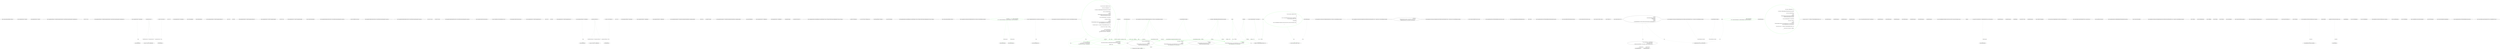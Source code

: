 digraph  {
m0_7 [cluster="System.Linq.Enumerable.Empty<TResult>()", file="ParserResult.cs", label="Entry System.Linq.Enumerable.Empty<TResult>()", span="0-0"];
m0_18 [cluster="CommandLine.Parsed<T>.Parsed(T)", file="ParserResult.cs", label="Entry CommandLine.Parsed<T>.Parsed(T)", span="100-100"];
m0_19 [cluster="CommandLine.Parsed<T>.Parsed(T)", file="ParserResult.cs", label="Exit CommandLine.Parsed<T>.Parsed(T)", span="100-100"];
m0_37 [cluster="CommandLine.NotParsed<T>.NotParsed(CommandLine.TypeInfo, System.Collections.Generic.IEnumerable<CommandLine.Error>)", file="ParserResult.cs", label="Entry CommandLine.NotParsed<T>.NotParsed(CommandLine.TypeInfo, System.Collections.Generic.IEnumerable<CommandLine.Error>)", span="163-163"];
m0_38 [cluster="CommandLine.NotParsed<T>.NotParsed(CommandLine.TypeInfo, System.Collections.Generic.IEnumerable<CommandLine.Error>)", file="ParserResult.cs", label="this.errors = errors", span="166-166"];
m0_39 [cluster="CommandLine.NotParsed<T>.NotParsed(CommandLine.TypeInfo, System.Collections.Generic.IEnumerable<CommandLine.Error>)", file="ParserResult.cs", label="Exit CommandLine.NotParsed<T>.NotParsed(CommandLine.TypeInfo, System.Collections.Generic.IEnumerable<CommandLine.Error>)", span="163-163"];
m0_20 [cluster="CommandLine.Parsed<T>.Equals(object)", file="ParserResult.cs", label="Entry CommandLine.Parsed<T>.Equals(object)", span="118-118"];
m0_21 [cluster="CommandLine.Parsed<T>.Equals(object)", file="ParserResult.cs", label="var other = obj as Parsed<T>", span="120-120"];
m0_24 [cluster="CommandLine.Parsed<T>.Equals(object)", file="ParserResult.cs", label="return base.Equals(obj);", span="126-126"];
m0_22 [cluster="CommandLine.Parsed<T>.Equals(object)", file="ParserResult.cs", label="other != null", span="121-121"];
m0_23 [cluster="CommandLine.Parsed<T>.Equals(object)", file="ParserResult.cs", label="return Equals(other);", span="123-123"];
m0_25 [cluster="CommandLine.Parsed<T>.Equals(object)", file="ParserResult.cs", label="Exit CommandLine.Parsed<T>.Equals(object)", span="118-118"];
m0_54 [cluster="Unk.SequenceEqual", file="ParserResult.cs", label="Entry Unk.SequenceEqual", span=""];
m0_27 [cluster="object.Equals(object)", file="ParserResult.cs", label="Entry object.Equals(object)", span="0-0"];
m0_46 [cluster="CommandLine.NotParsed<T>.Equals(CommandLine.NotParsed<T>)", file="ParserResult.cs", label="Entry CommandLine.NotParsed<T>.Equals(CommandLine.NotParsed<T>)", span="208-208"];
m0_50 [cluster="CommandLine.NotParsed<T>.Equals(CommandLine.NotParsed<T>)", file="ParserResult.cs", label="other == null", span="210-210"];
m0_51 [cluster="CommandLine.NotParsed<T>.Equals(CommandLine.NotParsed<T>)", file="ParserResult.cs", label="return false;", span="212-212"];
m0_53 [cluster="CommandLine.NotParsed<T>.Equals(CommandLine.NotParsed<T>)", file="ParserResult.cs", label="Exit CommandLine.NotParsed<T>.Equals(CommandLine.NotParsed<T>)", span="208-208"];
m0_15 [cluster="CommandLine.Parsed<T>.Parsed(T, CommandLine.TypeInfo)", file="ParserResult.cs", label="Entry CommandLine.Parsed<T>.Parsed(T, CommandLine.TypeInfo)", span="94-94"];
m0_16 [cluster="CommandLine.Parsed<T>.Parsed(T, CommandLine.TypeInfo)", file="ParserResult.cs", label="this.value = value", span="97-97"];
m0_17 [cluster="CommandLine.Parsed<T>.Parsed(T, CommandLine.TypeInfo)", file="ParserResult.cs", label="Exit CommandLine.Parsed<T>.Parsed(T, CommandLine.TypeInfo)", span="94-94"];
m0_36 [cluster="System.Enum.Equals(object)", file="ParserResult.cs", label="Entry System.Enum.Equals(object)", span="0-0"];
m0_8 [cluster="CommandLine.TypeInfo.Create(System.Type, System.Collections.Generic.IEnumerable<System.Type>)", file="ParserResult.cs", label="Entry CommandLine.TypeInfo.Create(System.Type, System.Collections.Generic.IEnumerable<System.Type>)", span="34-34"];
m0_9 [cluster="CommandLine.TypeInfo.Create(System.Type, System.Collections.Generic.IEnumerable<System.Type>)", file="ParserResult.cs", label="return new TypeInfo(current, choices);", span="36-36"];
m0_10 [cluster="CommandLine.TypeInfo.Create(System.Type, System.Collections.Generic.IEnumerable<System.Type>)", file="ParserResult.cs", label="Exit CommandLine.TypeInfo.Create(System.Type, System.Collections.Generic.IEnumerable<System.Type>)", span="34-34"];
m0_0 [cluster="CommandLine.TypeInfo.TypeInfo(System.Type, System.Collections.Generic.IEnumerable<System.Type>)", file="ParserResult.cs", label="Entry CommandLine.TypeInfo.TypeInfo(System.Type, System.Collections.Generic.IEnumerable<System.Type>)", span="13-13"];
m0_1 [cluster="CommandLine.TypeInfo.TypeInfo(System.Type, System.Collections.Generic.IEnumerable<System.Type>)", file="ParserResult.cs", label="this.current = current", span="15-15"];
m0_2 [cluster="CommandLine.TypeInfo.TypeInfo(System.Type, System.Collections.Generic.IEnumerable<System.Type>)", file="ParserResult.cs", label="this.choices = choices", span="16-16"];
m0_3 [cluster="CommandLine.TypeInfo.TypeInfo(System.Type, System.Collections.Generic.IEnumerable<System.Type>)", file="ParserResult.cs", label="Exit CommandLine.TypeInfo.TypeInfo(System.Type, System.Collections.Generic.IEnumerable<System.Type>)", span="13-13"];
m0_4 [cluster="CommandLine.TypeInfo.Create(System.Type)", file="ParserResult.cs", label="Entry CommandLine.TypeInfo.Create(System.Type)", span="29-29"];
m0_5 [cluster="CommandLine.TypeInfo.Create(System.Type)", file="ParserResult.cs", label="return new TypeInfo(current, Enumerable.Empty<Type>());", span="31-31"];
m0_6 [cluster="CommandLine.TypeInfo.Create(System.Type)", file="ParserResult.cs", label="Exit CommandLine.TypeInfo.Create(System.Type)", span="29-29"];
m0_26 [cluster="CommandLine.Parsed<T>.Equals(CommandLine.Parsed<T>)", file="ParserResult.cs", label="Entry CommandLine.Parsed<T>.Equals(CommandLine.Parsed<T>)", span="143-143"];
m0_32 [cluster="CommandLine.Parsed<T>.Equals(CommandLine.Parsed<T>)", file="ParserResult.cs", label="other == null", span="145-145"];
m0_33 [cluster="CommandLine.Parsed<T>.Equals(CommandLine.Parsed<T>)", file="ParserResult.cs", label="return false;", span="147-147"];
m0_35 [cluster="CommandLine.Parsed<T>.Equals(CommandLine.Parsed<T>)", file="ParserResult.cs", label="Exit CommandLine.Parsed<T>.Equals(CommandLine.Parsed<T>)", span="143-143"];
m0_40 [cluster="CommandLine.NotParsed<T>.Equals(object)", file="ParserResult.cs", label="Entry CommandLine.NotParsed<T>.Equals(object)", span="182-182"];
m0_41 [cluster="CommandLine.NotParsed<T>.Equals(object)", file="ParserResult.cs", label="var other = obj as NotParsed<T>", span="184-184"];
m0_44 [cluster="CommandLine.NotParsed<T>.Equals(object)", file="ParserResult.cs", label="return base.Equals(obj);", span="190-190"];
m0_42 [cluster="CommandLine.NotParsed<T>.Equals(object)", file="ParserResult.cs", label="other != null", span="185-185"];
m0_43 [cluster="CommandLine.NotParsed<T>.Equals(object)", file="ParserResult.cs", label="return Equals(other);", span="187-187"];
m0_45 [cluster="CommandLine.NotParsed<T>.Equals(object)", file="ParserResult.cs", label="Exit CommandLine.NotParsed<T>.Equals(object)", span="182-182"];
m0_47 [cluster="CommandLine.NotParsed<T>.GetHashCode()", file="ParserResult.cs", label="Entry CommandLine.NotParsed<T>.GetHashCode()", span="197-197"];
m0_48 [cluster="CommandLine.NotParsed<T>.GetHashCode()", file="ParserResult.cs", label="return new { Tag, Errors }.GetHashCode();", span="200-200"];
m0_49 [cluster="CommandLine.NotParsed<T>.GetHashCode()", file="ParserResult.cs", label="Exit CommandLine.NotParsed<T>.GetHashCode()", span="197-197"];
m0_11 [cluster="CommandLine.ParserResult<T>.ParserResult(CommandLine.ParserResultType, CommandLine.TypeInfo)", file="ParserResult.cs", label="Entry CommandLine.ParserResult<T>.ParserResult(CommandLine.ParserResultType, CommandLine.TypeInfo)", span="66-66"];
m0_12 [cluster="CommandLine.ParserResult<T>.ParserResult(CommandLine.ParserResultType, CommandLine.TypeInfo)", file="ParserResult.cs", label="this.tag = tag", span="68-68"];
m0_13 [cluster="CommandLine.ParserResult<T>.ParserResult(CommandLine.ParserResultType, CommandLine.TypeInfo)", file="ParserResult.cs", label="this.typeInfo = typeInfo", span="69-69"];
m0_14 [cluster="CommandLine.ParserResult<T>.ParserResult(CommandLine.ParserResultType, CommandLine.TypeInfo)", file="ParserResult.cs", label="Exit CommandLine.ParserResult<T>.ParserResult(CommandLine.ParserResultType, CommandLine.TypeInfo)", span="66-66"];
m0_31 [cluster="object.GetHashCode()", file="ParserResult.cs", label="Entry object.GetHashCode()", span="0-0"];
m0_28 [cluster="CommandLine.Parsed<T>.GetHashCode()", file="ParserResult.cs", label="Entry CommandLine.Parsed<T>.GetHashCode()", span="133-133"];
m0_29 [cluster="CommandLine.Parsed<T>.GetHashCode()", file="ParserResult.cs", label="return new { Tag, Value }.GetHashCode();", span="135-135"];
m0_30 [cluster="CommandLine.Parsed<T>.GetHashCode()", file="ParserResult.cs", label="Exit CommandLine.Parsed<T>.GetHashCode()", span="133-133"];
m0_55 [file="ParserResult.cs", label="CommandLine.TypeInfo", span=""];
m0_56 [file="ParserResult.cs", label="CommandLine.ParserResult<T>", span=""];
m0_57 [file="ParserResult.cs", label="CommandLine.Parsed<T>", span=""];
m0_58 [file="ParserResult.cs", label="CommandLine.NotParsed<T>", span=""];
m1_0 [cluster="CommandLine.Infrastructure.ResultExtensions.SuccessfulMessages<TSuccess, TMessage>(RailwaySharp.ErrorHandling.Result<TSuccess, TMessage>)", file="ResultExtensions.cs", label="Entry CommandLine.Infrastructure.ResultExtensions.SuccessfulMessages<TSuccess, TMessage>(RailwaySharp.ErrorHandling.Result<TSuccess, TMessage>)", span="12-12"];
m1_1 [cluster="CommandLine.Infrastructure.ResultExtensions.SuccessfulMessages<TSuccess, TMessage>(RailwaySharp.ErrorHandling.Result<TSuccess, TMessage>)", file="ResultExtensions.cs", label="result.Tag == ResultType.Ok", span="14-14"];
m1_2 [cluster="CommandLine.Infrastructure.ResultExtensions.SuccessfulMessages<TSuccess, TMessage>(RailwaySharp.ErrorHandling.Result<TSuccess, TMessage>)", file="ResultExtensions.cs", label="var ok = (Ok<TSuccess, TMessage>)result", span="16-16"];
m1_4 [cluster="CommandLine.Infrastructure.ResultExtensions.SuccessfulMessages<TSuccess, TMessage>(RailwaySharp.ErrorHandling.Result<TSuccess, TMessage>)", file="ResultExtensions.cs", label="return Enumerable.Empty<TMessage>();", span="19-19"];
m1_3 [cluster="CommandLine.Infrastructure.ResultExtensions.SuccessfulMessages<TSuccess, TMessage>(RailwaySharp.ErrorHandling.Result<TSuccess, TMessage>)", file="ResultExtensions.cs", label="return ok.Value.Messages;", span="17-17"];
m1_5 [cluster="CommandLine.Infrastructure.ResultExtensions.SuccessfulMessages<TSuccess, TMessage>(RailwaySharp.ErrorHandling.Result<TSuccess, TMessage>)", file="ResultExtensions.cs", label="Exit CommandLine.Infrastructure.ResultExtensions.SuccessfulMessages<TSuccess, TMessage>(RailwaySharp.ErrorHandling.Result<TSuccess, TMessage>)", span="12-12"];
m1_6 [cluster="System.Linq.Enumerable.Empty<TResult>()", file="ResultExtensions.cs", label="Entry System.Linq.Enumerable.Empty<TResult>()", span="0-0"];
m2_4 [cluster="CommandLine.Core.TypeConverter.ChangeTypeScalar(string, System.Type, System.Globalization.CultureInfo)", file="TypeConverter.cs", label="Entry CommandLine.Core.TypeConverter.ChangeTypeScalar(string, System.Type, System.Globalization.CultureInfo)", span="36-36"];
m2_32 [cluster="CommandLine.Core.TypeConverter.ChangeTypeScalar(string, System.Type, System.Globalization.CultureInfo)", color=green, community=0, file="TypeConverter.cs", label="result.Match(_ => { }, e => e.RethrowWhenAbsentIn(\r\n                new[] { typeof(InvalidCastException), typeof(FormatException), typeof(OverflowException) }))", prediction=0, span="39-40"];
m2_31 [cluster="CommandLine.Core.TypeConverter.ChangeTypeScalar(string, System.Type, System.Globalization.CultureInfo)", file="TypeConverter.cs", label="var result = ChangeTypeScalarImpl(value, conversionType, conversionCulture)", span="38-38"];
m2_33 [cluster="CommandLine.Core.TypeConverter.ChangeTypeScalar(string, System.Type, System.Globalization.CultureInfo)", file="TypeConverter.cs", label="return Maybe.OfEither(result);", span="41-41"];
m2_34 [cluster="CommandLine.Core.TypeConverter.ChangeTypeScalar(string, System.Type, System.Globalization.CultureInfo)", file="TypeConverter.cs", label="Exit CommandLine.Core.TypeConverter.ChangeTypeScalar(string, System.Type, System.Globalization.CultureInfo)", span="36-36"];
m2_35 [cluster="CommandLine.Core.TypeConverter.ChangeTypeScalarImpl(string, System.Type, System.Globalization.CultureInfo)", file="TypeConverter.cs", label="Entry CommandLine.Core.TypeConverter.ChangeTypeScalarImpl(string, System.Type, System.Globalization.CultureInfo)", span="44-44"];
m2_44 [cluster="CommandLine.Core.TypeConverter.ChangeTypeScalarImpl(string, System.Type, System.Globalization.CultureInfo)", color=green, community=0, file="TypeConverter.cs", label="Func<string, object> changeType = input =>\r\n            {\r\n                Func<object> safeChangeType = () =>\r\n                {\r\n                    var isFsOption = ReflectionHelper.IsFSharpOptionType(conversionType);\r\n\r\n                    Func<Type> getUnderlyingType =\r\n                        () =>\r\n                            isFsOption\r\n                                ? FSharpOptionHelper.GetUnderlyingType(conversionType)\r\n                                : Nullable.GetUnderlyingType(conversionType);\r\n\r\n                    var type = getUnderlyingType() ?? conversionType;\r\n\r\n                    Func<object> withValue =\r\n                        () =>\r\n                            isFsOption\r\n                                ? FSharpOptionHelper.Some(type, Convert.ChangeType(input, type, conversionCulture))\r\n                                : Convert.ChangeType(input, type, conversionCulture);\r\n\r\n                    Func<object> empty = () => isFsOption ? FSharpOptionHelper.None(type) : null;\r\n\r\n                    return (input == null) ? empty() : withValue();\r\n                };\r\n\r\n                return input.IsBooleanString()\r\n                    ? input.ToBoolean() : conversionType.IsEnum\r\n                        ? input.ToEnum(conversionType) : safeChangeType();\r\n            }", prediction=1, span="46-74"];
m2_45 [cluster="CommandLine.Core.TypeConverter.ChangeTypeScalarImpl(string, System.Type, System.Globalization.CultureInfo)", color=green, community=0, file="TypeConverter.cs", label="Func<string, object> makeType = input =>\r\n            {\r\n                try\r\n                {\r\n                    var ctor = conversionType.GetConstructor(new[] { typeof(string) });\r\n                    return ctor.Invoke(new object[] { input });\r\n                }\r\n                catch (Exception)\r\n                {\r\n                    throw new FormatException(''Destination conversion type must have a constructor that accepts a string.'');\r\n                }\r\n            }", prediction=2, span="76-87"];
m2_46 [cluster="CommandLine.Core.TypeConverter.ChangeTypeScalarImpl(string, System.Type, System.Globalization.CultureInfo)", color=green, community=0, file="TypeConverter.cs", label="return Either.Protect(\r\n                conversionType.IsPrimitiveEx() || ReflectionHelper.IsFSharpOptionType(conversionType)\r\n                    ? changeType\r\n                    : makeType, value);", prediction=1, span="89-92"];
m2_47 [cluster="CommandLine.Core.TypeConverter.ChangeTypeScalarImpl(string, System.Type, System.Globalization.CultureInfo)", file="TypeConverter.cs", label="Exit CommandLine.Core.TypeConverter.ChangeTypeScalarImpl(string, System.Type, System.Globalization.CultureInfo)", span="44-44"];
m2_0 [cluster="CommandLine.Core.TypeConverter.ChangeType(System.Collections.Generic.IEnumerable<string>, System.Type, bool, System.Globalization.CultureInfo)", file="TypeConverter.cs", label="Entry CommandLine.Core.TypeConverter.ChangeType(System.Collections.Generic.IEnumerable<string>, System.Type, bool, System.Globalization.CultureInfo)", span="13-13"];
m2_1 [cluster="CommandLine.Core.TypeConverter.ChangeType(System.Collections.Generic.IEnumerable<string>, System.Type, bool, System.Globalization.CultureInfo)", file="TypeConverter.cs", label="return scalar\r\n                ? ChangeTypeScalar(values.Single(), conversionType, conversionCulture)\r\n                : ChangeTypeSequence(values, conversionType, conversionCulture);", span="15-17"];
m2_2 [cluster="CommandLine.Core.TypeConverter.ChangeType(System.Collections.Generic.IEnumerable<string>, System.Type, bool, System.Globalization.CultureInfo)", file="TypeConverter.cs", label="Exit CommandLine.Core.TypeConverter.ChangeType(System.Collections.Generic.IEnumerable<string>, System.Type, bool, System.Globalization.CultureInfo)", span="13-13"];
m2_101 [cluster="System.Enum.IsDefined(System.Type, object)", file="TypeConverter.cs", label="Entry System.Enum.IsDefined(System.Type, object)", span="0-0"];
m2_76 [cluster="CommandLine.Infrastructure.FSharpOptionHelper.Some(System.Type, object)", file="TypeConverter.cs", label="Entry CommandLine.Infrastructure.FSharpOptionHelper.Some(System.Type, object)", span="14-14"];
m2_13 [cluster="System.ApplicationException.ApplicationException(string)", file="TypeConverter.cs", label="Entry System.ApplicationException.ApplicationException(string)", span="0-0"];
m2_16 [cluster="Unk.Any", file="TypeConverter.cs", label="Entry Unk.Any", span=""];
m2_70 [cluster="CommandLine.Infrastructure.FSharpOptionHelper.GetUnderlyingType(System.Type)", file="TypeConverter.cs", label="Entry CommandLine.Infrastructure.FSharpOptionHelper.GetUnderlyingType(System.Type)", span="8-8"];
m2_71 [cluster="System.Nullable.GetUnderlyingType(System.Type)", file="TypeConverter.cs", label="Entry System.Nullable.GetUnderlyingType(System.Type)", span="0-0"];
m2_99 [cluster="System.Enum.Parse(System.Type, string)", file="TypeConverter.cs", label="Entry System.Enum.Parse(System.Type, string)", span="0-0"];
m2_58 [cluster="System.Func<TResult>.Invoke()", file="TypeConverter.cs", label="Entry System.Func<TResult>.Invoke()", span="0-0"];
m2_12 [cluster="T.ToMaybe<T>()", file="TypeConverter.cs", label="Entry T.ToMaybe<T>()", span="249-249"];
m2_19 [cluster="CSharpx.Maybe.Just<T>(T)", file="TypeConverter.cs", label="Entry CSharpx.Maybe.Just<T>(T)", span="124-124"];
m2_28 [cluster="lambda expression", file="TypeConverter.cs", label="Entry lambda expression", span="33-33"];
m2_38 [cluster="lambda expression", file="TypeConverter.cs", label="Entry lambda expression", span="39-39"];
m2_40 [cluster="lambda expression", file="TypeConverter.cs", label="Entry lambda expression", span="39-40"];
m2_41 [cluster="lambda expression", color=green, community=0, file="TypeConverter.cs", label="e.RethrowWhenAbsentIn(\r\n                new[] { typeof(InvalidCastException), typeof(FormatException), typeof(OverflowException) })", prediction=4, span="39-40"];
m2_42 [cluster="lambda expression", file="TypeConverter.cs", label="Exit lambda expression", span="39-40"];
m2_52 [cluster="lambda expression", color=green, community=0, file="TypeConverter.cs", label="Func<object> safeChangeType = () =>\r\n                {\r\n                    var isFsOption = ReflectionHelper.IsFSharpOptionType(conversionType);\r\n\r\n                    Func<Type> getUnderlyingType =\r\n                        () =>\r\n                            isFsOption\r\n                                ? FSharpOptionHelper.GetUnderlyingType(conversionType)\r\n                                : Nullable.GetUnderlyingType(conversionType);\r\n\r\n                    var type = getUnderlyingType() ?? conversionType;\r\n\r\n                    Func<object> withValue =\r\n                        () =>\r\n                            isFsOption\r\n                                ? FSharpOptionHelper.Some(type, Convert.ChangeType(input, type, conversionCulture))\r\n                                : Convert.ChangeType(input, type, conversionCulture);\r\n\r\n                    Func<object> empty = () => isFsOption ? FSharpOptionHelper.None(type) : null;\r\n\r\n                    return (input == null) ? empty() : withValue();\r\n                }", prediction=5, span="48-69"];
m2_63 [cluster="lambda expression", color=green, community=0, file="TypeConverter.cs", label="Func<object> withValue =\r\n                        () =>\r\n                            isFsOption\r\n                                ? FSharpOptionHelper.Some(type, Convert.ChangeType(input, type, conversionCulture))\r\n                                : Convert.ChangeType(input, type, conversionCulture)", prediction=1, span="60-64"];
m2_73 [cluster="lambda expression", color=green, community=0, file="TypeConverter.cs", label="isFsOption\r\n                                ? FSharpOptionHelper.Some(type, Convert.ChangeType(input, type, conversionCulture))\r\n                                : Convert.ChangeType(input, type, conversionCulture)", prediction=1, span="62-64"];
m2_65 [cluster="lambda expression", file="TypeConverter.cs", label="return (input == null) ? empty() : withValue();", span="68-68"];
m2_53 [cluster="lambda expression", color=green, community=0, file="TypeConverter.cs", label="return input.IsBooleanString()\r\n                    ? input.ToBoolean() : conversionType.IsEnum\r\n                        ? input.ToEnum(conversionType) : safeChangeType();", prediction=1, span="71-73"];
m2_51 [cluster="lambda expression", file="TypeConverter.cs", label="Entry lambda expression", span="46-74"];
m2_60 [cluster="lambda expression", file="TypeConverter.cs", label="var isFsOption = ReflectionHelper.IsFSharpOptionType(conversionType)", span="50-50"];
m2_62 [cluster="lambda expression", file="TypeConverter.cs", label="var type = getUnderlyingType() ?? conversionType", span="58-58"];
m2_64 [cluster="lambda expression", file="TypeConverter.cs", label="Func<object> empty = () => isFsOption ? FSharpOptionHelper.None(type) : null", span="66-66"];
m2_72 [cluster="lambda expression", file="TypeConverter.cs", label="Entry lambda expression", span="61-64"];
m2_74 [cluster="lambda expression", file="TypeConverter.cs", label="Exit lambda expression", span="61-64"];
m2_54 [cluster="lambda expression", file="TypeConverter.cs", label="Exit lambda expression", span="46-74"];
m2_83 [cluster="lambda expression", file="TypeConverter.cs", label="return ctor.Invoke(new object[] { input });", span="81-81"];
m2_39 [cluster="lambda expression", file="TypeConverter.cs", label="Exit lambda expression", span="39-39"];
m2_61 [cluster="lambda expression", file="TypeConverter.cs", label="Func<Type> getUnderlyingType =\r\n                        () =>\r\n                            isFsOption\r\n                                ? FSharpOptionHelper.GetUnderlyingType(conversionType)\r\n                                : Nullable.GetUnderlyingType(conversionType)", span="52-56"];
m2_68 [cluster="lambda expression", file="TypeConverter.cs", label="isFsOption\r\n                                ? FSharpOptionHelper.GetUnderlyingType(conversionType)\r\n                                : Nullable.GetUnderlyingType(conversionType)", span="54-56"];
m2_82 [cluster="lambda expression", file="TypeConverter.cs", label="var ctor = conversionType.GetConstructor(new[] { typeof(string) })", span="80-80"];
m2_66 [cluster="lambda expression", file="TypeConverter.cs", label="Exit lambda expression", span="48-69"];
m2_59 [cluster="lambda expression", file="TypeConverter.cs", label="Entry lambda expression", span="48-69"];
m2_78 [cluster="lambda expression", file="TypeConverter.cs", label="isFsOption ? FSharpOptionHelper.None(type) : null", span="66-66"];
m2_81 [cluster="lambda expression", file="TypeConverter.cs", label="Entry lambda expression", span="76-87"];
m2_86 [cluster="lambda expression", file="TypeConverter.cs", label="Exit lambda expression", span="76-87"];
m2_67 [cluster="lambda expression", file="TypeConverter.cs", label="Entry lambda expression", span="53-56"];
m2_69 [cluster="lambda expression", file="TypeConverter.cs", label="Exit lambda expression", span="53-56"];
m2_77 [cluster="lambda expression", file="TypeConverter.cs", label="Entry lambda expression", span="66-66"];
m2_79 [cluster="lambda expression", file="TypeConverter.cs", label="Exit lambda expression", span="66-66"];
m2_85 [cluster="lambda expression", file="TypeConverter.cs", label="throw new FormatException(''Destination conversion type must have a constructor that accepts a string.'');", span="85-85"];
m2_84 [cluster="lambda expression", file="TypeConverter.cs", label=Exception, span="83-83"];
m2_21 [cluster="lambda expression", file="TypeConverter.cs", label="ChangeTypeScalar(value, type, conversionCulture)", span="29-29"];
m2_20 [cluster="lambda expression", file="TypeConverter.cs", label="Entry lambda expression", span="29-29"];
m2_22 [cluster="lambda expression", file="TypeConverter.cs", label="Exit lambda expression", span="29-29"];
m2_24 [cluster="lambda expression", file="TypeConverter.cs", label="Entry lambda expression", span="31-31"];
m2_26 [cluster="lambda expression", file="TypeConverter.cs", label="Exit lambda expression", span="31-31"];
m2_25 [cluster="lambda expression", file="TypeConverter.cs", label="a.MatchNothing()", span="31-31"];
m2_29 [cluster="lambda expression", file="TypeConverter.cs", label="((Just<object>)c).Value", span="33-33"];
m2_30 [cluster="lambda expression", file="TypeConverter.cs", label="Exit lambda expression", span="33-33"];
m2_43 [cluster="Unk.RethrowWhenAbsentIn", file="TypeConverter.cs", label="Entry Unk.RethrowWhenAbsentIn", span=""];
m2_75 [cluster="System.Convert.ChangeType(object, System.Type, System.IFormatProvider)", file="TypeConverter.cs", label="Entry System.Convert.ChangeType(object, System.Type, System.IFormatProvider)", span="0-0"];
m2_3 [cluster="System.Collections.Generic.IEnumerable<TSource>.Single<TSource>()", file="TypeConverter.cs", label="Entry System.Collections.Generic.IEnumerable<TSource>.Single<TSource>()", span="0-0"];
m2_57 [cluster="string.ToEnum(System.Type)", file="TypeConverter.cs", label="Entry string.ToEnum(System.Type)", span="95-95"];
m2_49 [cluster="CommandLine.Infrastructure.ReflectionHelper.IsFSharpOptionType(System.Type)", file="TypeConverter.cs", label="Entry CommandLine.Infrastructure.ReflectionHelper.IsFSharpOptionType(System.Type)", span="35-35"];
m2_48 [cluster="System.Type.IsPrimitiveEx()", file="TypeConverter.cs", label="Entry System.Type.IsPrimitiveEx()", span="209-209"];
m2_5 [cluster="CommandLine.Core.TypeConverter.ChangeTypeSequence(System.Collections.Generic.IEnumerable<string>, System.Type, System.Globalization.CultureInfo)", file="TypeConverter.cs", label="Entry CommandLine.Core.TypeConverter.ChangeTypeSequence(System.Collections.Generic.IEnumerable<string>, System.Type, System.Globalization.CultureInfo)", span="20-20"];
m2_6 [cluster="CommandLine.Core.TypeConverter.ChangeTypeSequence(System.Collections.Generic.IEnumerable<string>, System.Type, System.Globalization.CultureInfo)", file="TypeConverter.cs", label="var type =\r\n                conversionType.GetGenericArguments()\r\n                              .SingleOrDefault()\r\n                              .ToMaybe()\r\n                              .FromJust(\r\n                                  new ApplicationException(''Non scalar properties should be sequence of type IEnumerable<T>.''))", span="22-27"];
m2_7 [cluster="CommandLine.Core.TypeConverter.ChangeTypeSequence(System.Collections.Generic.IEnumerable<string>, System.Type, System.Globalization.CultureInfo)", file="TypeConverter.cs", label="var converted = values.Select(value => ChangeTypeScalar(value, type, conversionCulture))", span="29-29"];
m2_8 [cluster="CommandLine.Core.TypeConverter.ChangeTypeSequence(System.Collections.Generic.IEnumerable<string>, System.Type, System.Globalization.CultureInfo)", file="TypeConverter.cs", label="return converted.Any(a => a.MatchNothing())\r\n                ? Maybe.Nothing<object>()\r\n                : Maybe.Just(converted.Select(c => ((Just<object>)c).Value).ToUntypedArray(type));", span="31-33"];
m2_9 [cluster="CommandLine.Core.TypeConverter.ChangeTypeSequence(System.Collections.Generic.IEnumerable<string>, System.Type, System.Globalization.CultureInfo)", file="TypeConverter.cs", label="Exit CommandLine.Core.TypeConverter.ChangeTypeSequence(System.Collections.Generic.IEnumerable<string>, System.Type, System.Globalization.CultureInfo)", span="20-20"];
m2_15 [cluster="Unk.Select", file="TypeConverter.cs", label="Entry Unk.Select", span=""];
m2_23 [cluster="Unk.ChangeTypeScalar", file="TypeConverter.cs", label="Entry Unk.ChangeTypeScalar", span=""];
m2_37 [cluster="Unk.OfEither", file="TypeConverter.cs", label="Entry Unk.OfEither", span=""];
m2_36 [cluster="Unk.Match", file="TypeConverter.cs", label="Entry Unk.Match", span=""];
m2_50 [cluster="Unk.Protect", file="TypeConverter.cs", label="Entry Unk.Protect", span=""];
m2_56 [cluster="string.ToBoolean()", file="TypeConverter.cs", label="Entry string.ToBoolean()", span="66-66"];
m2_10 [cluster="System.Type.GetGenericArguments()", file="TypeConverter.cs", label="Entry System.Type.GetGenericArguments()", span="0-0"];
m2_89 [cluster="System.FormatException.FormatException(string)", file="TypeConverter.cs", label="Entry System.FormatException.FormatException(string)", span="0-0"];
m2_87 [cluster="System.Type.GetConstructor(System.Type[])", file="TypeConverter.cs", label="Entry System.Type.GetConstructor(System.Type[])", span="0-0"];
m2_17 [cluster="CSharpx.Maybe.Nothing<T>()", file="TypeConverter.cs", label="Entry CSharpx.Maybe.Nothing<T>()", span="116-116"];
m2_14 [cluster="Unk.FromJust", file="TypeConverter.cs", label="Entry Unk.FromJust", span=""];
m2_90 [cluster="CommandLine.Core.TypeConverter.ToEnum(string, System.Type)", file="TypeConverter.cs", label="Entry CommandLine.Core.TypeConverter.ToEnum(string, System.Type)", span="95-95"];
m2_91 [cluster="CommandLine.Core.TypeConverter.ToEnum(string, System.Type)", file="TypeConverter.cs", label="object parsedValue", span="97-97"];
m2_92 [cluster="CommandLine.Core.TypeConverter.ToEnum(string, System.Type)", file="TypeConverter.cs", label="parsedValue = Enum.Parse(conversionType, value)", span="100-100"];
m2_95 [cluster="CommandLine.Core.TypeConverter.ToEnum(string, System.Type)", file="TypeConverter.cs", label="Enum.IsDefined(conversionType, parsedValue)", span="106-106"];
m2_93 [cluster="CommandLine.Core.TypeConverter.ToEnum(string, System.Type)", file="TypeConverter.cs", label=ArgumentException, span="102-102"];
m2_96 [cluster="CommandLine.Core.TypeConverter.ToEnum(string, System.Type)", file="TypeConverter.cs", label="return parsedValue;", span="108-108"];
m2_94 [cluster="CommandLine.Core.TypeConverter.ToEnum(string, System.Type)", file="TypeConverter.cs", label="throw new FormatException();", span="104-104"];
m2_97 [cluster="CommandLine.Core.TypeConverter.ToEnum(string, System.Type)", file="TypeConverter.cs", label="throw new FormatException();", span="110-110"];
m2_98 [cluster="CommandLine.Core.TypeConverter.ToEnum(string, System.Type)", file="TypeConverter.cs", label="Exit CommandLine.Core.TypeConverter.ToEnum(string, System.Type)", span="95-95"];
m2_55 [cluster="string.IsBooleanString()", file="TypeConverter.cs", label="Entry string.IsBooleanString()", span="60-60"];
m2_27 [cluster="Unk.MatchNothing", file="TypeConverter.cs", label="Entry Unk.MatchNothing", span=""];
m2_88 [cluster="System.Reflection.ConstructorInfo.Invoke(object[])", file="TypeConverter.cs", label="Entry System.Reflection.ConstructorInfo.Invoke(object[])", span="0-0"];
m2_18 [cluster="Unk.ToUntypedArray", file="TypeConverter.cs", label="Entry Unk.ToUntypedArray", span=""];
m2_100 [cluster="System.FormatException.FormatException()", file="TypeConverter.cs", label="Entry System.FormatException.FormatException()", span="0-0"];
m2_80 [cluster="CommandLine.Infrastructure.FSharpOptionHelper.None(System.Type)", file="TypeConverter.cs", label="Entry CommandLine.Infrastructure.FSharpOptionHelper.None(System.Type)", span="22-22"];
m2_11 [cluster="System.Collections.Generic.IEnumerable<TSource>.SingleOrDefault<TSource>()", file="TypeConverter.cs", label="Entry System.Collections.Generic.IEnumerable<TSource>.SingleOrDefault<TSource>()", span="0-0"];
m2_104 [file="TypeConverter.cs", label="System.Type", span=""];
m2_105 [file="TypeConverter.cs", label="System.Globalization.CultureInfo", span=""];
m2_106 [file="TypeConverter.cs", label=string, span=""];
m2_107 [file="TypeConverter.cs", label=isFsOption, span=""];
m2_108 [file="TypeConverter.cs", label=type, span=""];
m2_102 [file="TypeConverter.cs", label="System.Globalization.CultureInfo", span=""];
m2_103 [file="TypeConverter.cs", label=type, span=""];
m0_20 -> m0_24  [color=darkseagreen4, key=1, label=object, style=dashed];
m0_21 -> m0_23  [color=darkseagreen4, key=1, label=other, style=dashed];
m0_40 -> m0_44  [color=darkseagreen4, key=1, label=object, style=dashed];
m0_41 -> m0_43  [color=darkseagreen4, key=1, label=other, style=dashed];
m0_57 -> m0_23  [color=darkseagreen4, key=1, label="CommandLine.Parsed<T>", style=dashed];
m0_57 -> m0_24  [color=darkseagreen4, key=1, label="CommandLine.Parsed<T>", style=dashed];
m0_57 -> m0_29  [color=darkseagreen4, key=1, label="CommandLine.Parsed<T>", style=dashed];
m0_58 -> m0_43  [color=darkseagreen4, key=1, label="CommandLine.NotParsed<T>", style=dashed];
m0_58 -> m0_44  [color=darkseagreen4, key=1, label="CommandLine.NotParsed<T>", style=dashed];
m0_58 -> m0_48  [color=darkseagreen4, key=1, label="CommandLine.NotParsed<T>", style=dashed];
m2_32 -> m2_38  [color=green, key=1, label="lambda expression", style=dashed];
m2_32 -> m2_40  [color=green, key=1, label="lambda expression", style=dashed];
m2_31 -> m2_33  [color=darkseagreen4, key=1, label=result, style=dashed];
m2_35 -> m2_63  [color=green, key=1, label="System.Globalization.CultureInfo", style=dashed];
m2_35 -> m2_73  [color=green, key=1, label="System.Globalization.CultureInfo", style=dashed];
m2_35 -> m2_53  [color=green, key=1, label="System.Type", style=dashed];
m2_35 -> m2_46  [color=green, key=1, label=string, style=dashed];
m2_35 -> m2_61  [color=darkseagreen4, key=1, label="System.Type", style=dashed];
m2_35 -> m2_68  [color=darkseagreen4, key=1, label="System.Type", style=dashed];
m2_44 -> m2_63  [color=green, key=1, label=string, style=dashed];
m2_44 -> m2_73  [color=green, key=1, label=string, style=dashed];
m2_44 -> m2_65  [color=green, key=1, label=string, style=dashed];
m2_44 -> m2_53  [color=green, key=1, label=string, style=dashed];
m2_44 -> m2_46  [color=green, key=1, label=changeType, style=dashed];
m2_45 -> m2_83  [color=green, key=1, label=string, style=dashed];
m2_63 -> m2_65  [color=green, key=1, label=withValue, style=dashed];
m2_51 -> m2_63  [color=green, key=1, label=string, style=dashed];
m2_51 -> m2_73  [color=green, key=1, label=string, style=dashed];
m2_51 -> m2_53  [color=green, key=1, label=string, style=dashed];
m2_51 -> m2_65  [color=darkseagreen4, key=1, label=string, style=dashed];
m2_60 -> m2_63  [color=green, key=1, label=isFsOption, style=dashed];
m2_60 -> m2_73  [color=green, key=1, label=isFsOption, style=dashed];
m2_60 -> m2_68  [color=darkseagreen4, key=1, label=isFsOption, style=dashed];
m2_60 -> m2_78  [color=darkseagreen4, key=1, label=isFsOption, style=dashed];
m2_62 -> m2_73  [color=green, key=1, label=type, style=dashed];
m2_62 -> m2_78  [color=darkseagreen4, key=1, label=type, style=dashed];
m2_81 -> m2_83  [color=darkseagreen4, key=1, label=string, style=dashed];
m2_5 -> m2_21  [color=darkseagreen4, key=1, label="System.Globalization.CultureInfo", style=dashed];
m2_6 -> m2_21  [color=darkseagreen4, key=1, label=type, style=dashed];
m2_6 -> m2_8  [color=darkseagreen4, key=1, label=type, style=dashed];
m2_7 -> m2_20  [color=darkseagreen4, key=1, label="lambda expression", style=dashed];
m2_8 -> m2_24  [color=darkseagreen4, key=1, label="lambda expression", style=dashed];
m2_8 -> m2_28  [color=darkseagreen4, key=1, label="lambda expression", style=dashed];
m2_90 -> m2_95  [color=darkseagreen4, key=1, label="System.Type", style=dashed];
m2_92 -> m2_96  [color=darkseagreen4, key=1, label=parsedValue, style=dashed];
m2_104 -> m2_53  [color=green, key=1, label="System.Type", style=dashed];
m2_104 -> m2_61  [color=darkseagreen4, key=1, label="System.Type", style=dashed];
m2_104 -> m2_68  [color=darkseagreen4, key=1, label="System.Type", style=dashed];
m2_105 -> m2_63  [color=green, key=1, label="System.Globalization.CultureInfo", style=dashed];
m2_105 -> m2_73  [color=green, key=1, label="System.Globalization.CultureInfo", style=dashed];
m2_106 -> m2_63  [color=green, key=1, label=string, style=dashed];
m2_106 -> m2_73  [color=green, key=1, label=string, style=dashed];
m2_106 -> m2_65  [color=darkseagreen4, key=1, label=string, style=dashed];
m2_107 -> m2_73  [color=green, key=1, label=isFsOption, style=dashed];
m2_107 -> m2_68  [color=darkseagreen4, key=1, label=isFsOption, style=dashed];
m2_107 -> m2_78  [color=darkseagreen4, key=1, label=isFsOption, style=dashed];
m2_108 -> m2_73  [color=green, key=1, label=type, style=dashed];
m2_108 -> m2_78  [color=darkseagreen4, key=1, label=type, style=dashed];
m2_102 -> m2_21  [color=darkseagreen4, key=1, label="System.Globalization.CultureInfo", style=dashed];
m2_103 -> m2_21  [color=darkseagreen4, key=1, label=type, style=dashed];
}

